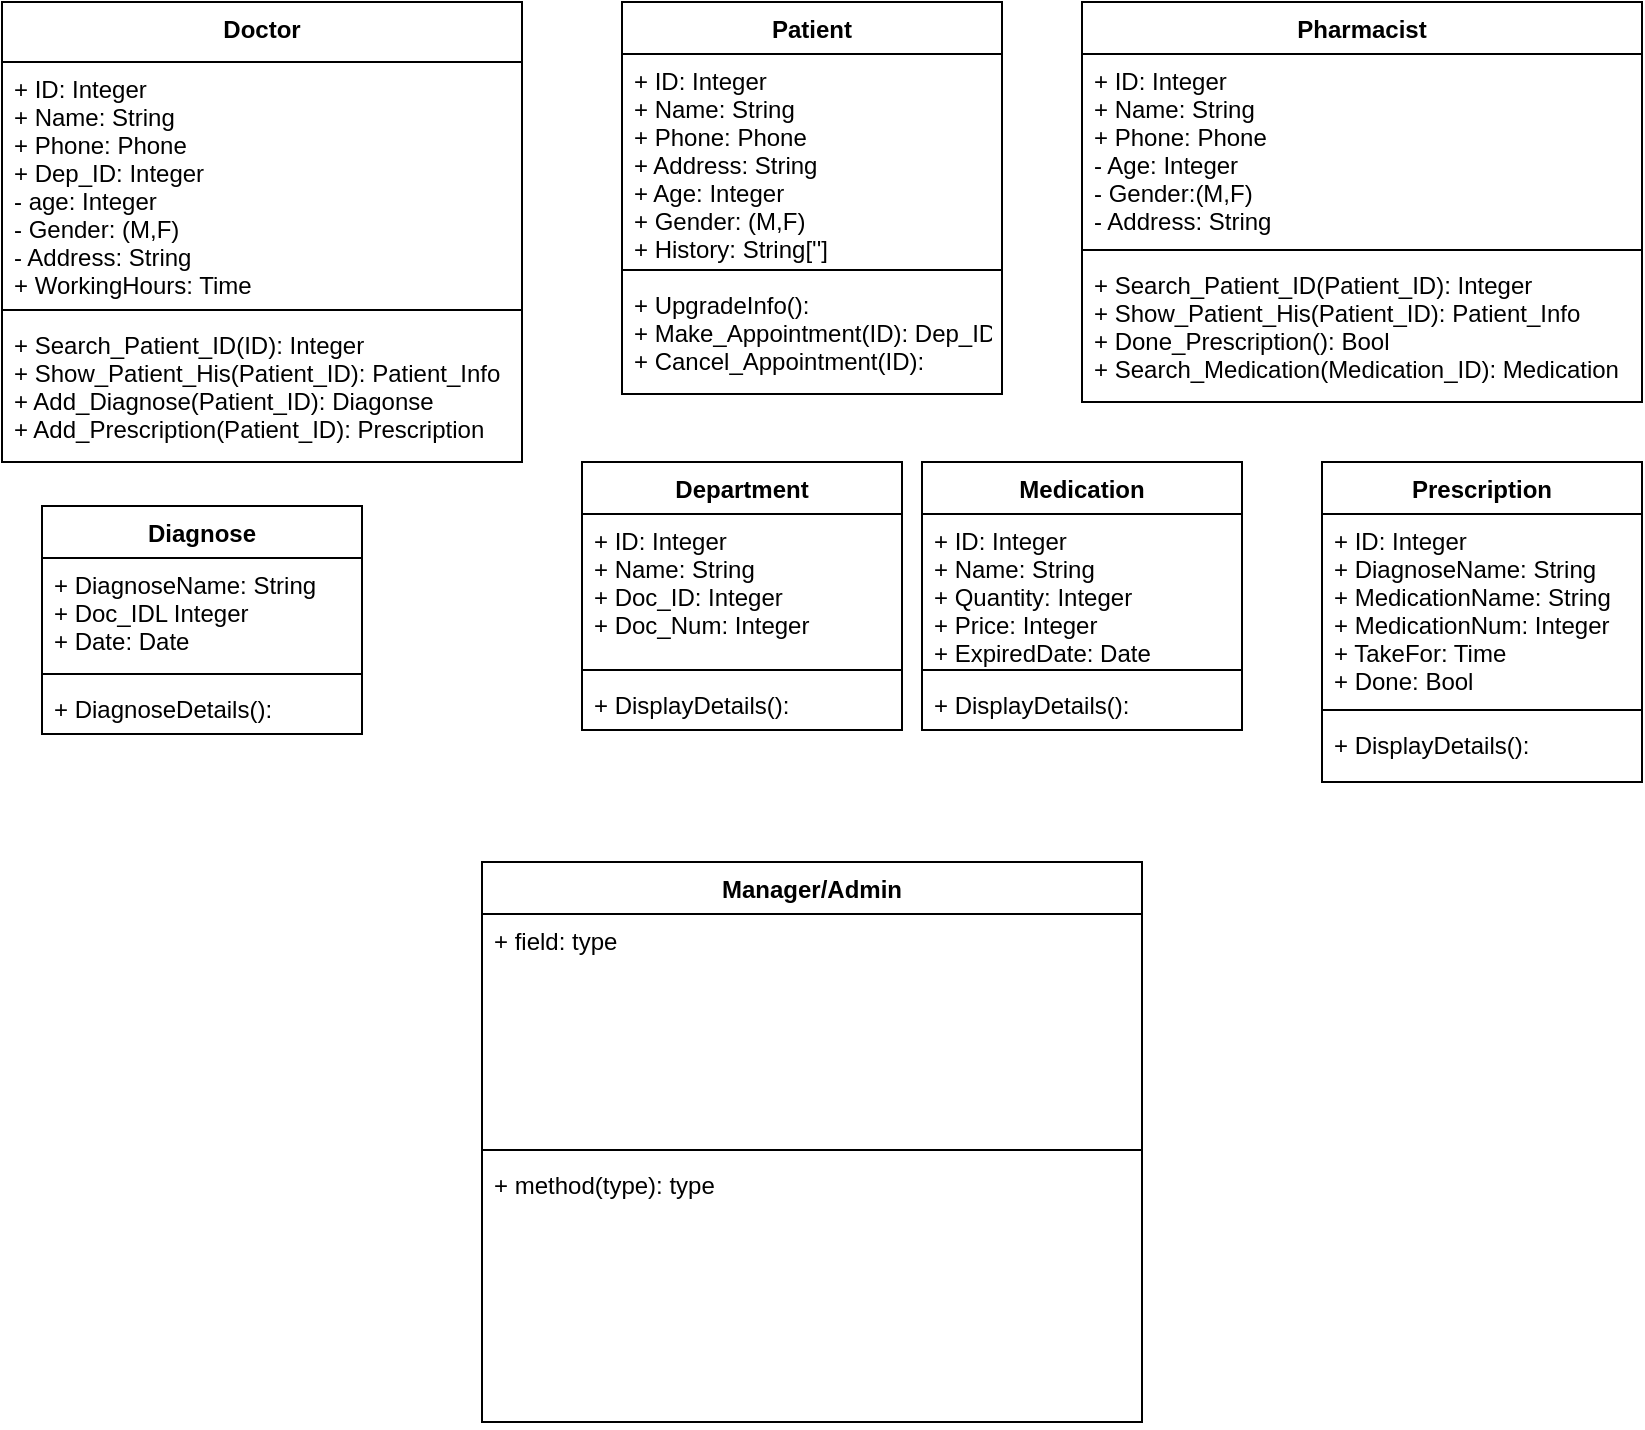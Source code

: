 <mxfile version="14.1.1" type="device"><diagram id="VCpeV3Z46l3NkVlgIs7g" name="Page-1"><mxGraphModel dx="868" dy="450" grid="1" gridSize="10" guides="1" tooltips="1" connect="1" arrows="1" fold="1" page="1" pageScale="1" pageWidth="850" pageHeight="1100" math="0" shadow="0"><root><mxCell id="0"/><mxCell id="1" parent="0"/><mxCell id="OF0ItYNNND9WS8Q6cBZP-2" value="Doctor" style="swimlane;fontStyle=1;align=center;verticalAlign=top;childLayout=stackLayout;horizontal=1;startSize=30;horizontalStack=0;resizeParent=1;resizeParentMax=0;resizeLast=0;collapsible=1;marginBottom=0;" vertex="1" parent="1"><mxGeometry x="10" y="30" width="260" height="230" as="geometry"/></mxCell><mxCell id="OF0ItYNNND9WS8Q6cBZP-3" value="+ ID: Integer&#10;+ Name: String&#10;+ Phone: Phone&#10;+ Dep_ID: Integer&#10;- age: Integer&#10;- Gender: (M,F)&#10;- Address: String&#10;+ WorkingHours: Time" style="text;strokeColor=none;fillColor=none;align=left;verticalAlign=top;spacingLeft=4;spacingRight=4;overflow=hidden;rotatable=0;points=[[0,0.5],[1,0.5]];portConstraint=eastwest;" vertex="1" parent="OF0ItYNNND9WS8Q6cBZP-2"><mxGeometry y="30" width="260" height="120" as="geometry"/></mxCell><mxCell id="OF0ItYNNND9WS8Q6cBZP-4" value="" style="line;strokeWidth=1;fillColor=none;align=left;verticalAlign=middle;spacingTop=-1;spacingLeft=3;spacingRight=3;rotatable=0;labelPosition=right;points=[];portConstraint=eastwest;" vertex="1" parent="OF0ItYNNND9WS8Q6cBZP-2"><mxGeometry y="150" width="260" height="8" as="geometry"/></mxCell><mxCell id="OF0ItYNNND9WS8Q6cBZP-5" value="+ Search_Patient_ID(ID): Integer&#10;+ Show_Patient_His(Patient_ID): Patient_Info&#10;+ Add_Diagnose(Patient_ID): Diagonse&#10;+ Add_Prescription(Patient_ID): Prescription&#10;" style="text;strokeColor=none;fillColor=none;align=left;verticalAlign=top;spacingLeft=4;spacingRight=4;overflow=hidden;rotatable=0;points=[[0,0.5],[1,0.5]];portConstraint=eastwest;" vertex="1" parent="OF0ItYNNND9WS8Q6cBZP-2"><mxGeometry y="158" width="260" height="72" as="geometry"/></mxCell><mxCell id="OF0ItYNNND9WS8Q6cBZP-6" value="Patient" style="swimlane;fontStyle=1;align=center;verticalAlign=top;childLayout=stackLayout;horizontal=1;startSize=26;horizontalStack=0;resizeParent=1;resizeParentMax=0;resizeLast=0;collapsible=1;marginBottom=0;" vertex="1" parent="1"><mxGeometry x="320" y="30" width="190" height="196" as="geometry"/></mxCell><mxCell id="OF0ItYNNND9WS8Q6cBZP-7" value="+ ID: Integer&#10;+ Name: String &#10;+ Phone: Phone&#10;+ Address: String&#10;+ Age: Integer&#10;+ Gender: (M,F)&#10;+ History: String['']" style="text;strokeColor=none;fillColor=none;align=left;verticalAlign=top;spacingLeft=4;spacingRight=4;overflow=hidden;rotatable=0;points=[[0,0.5],[1,0.5]];portConstraint=eastwest;" vertex="1" parent="OF0ItYNNND9WS8Q6cBZP-6"><mxGeometry y="26" width="190" height="104" as="geometry"/></mxCell><mxCell id="OF0ItYNNND9WS8Q6cBZP-8" value="" style="line;strokeWidth=1;fillColor=none;align=left;verticalAlign=middle;spacingTop=-1;spacingLeft=3;spacingRight=3;rotatable=0;labelPosition=right;points=[];portConstraint=eastwest;" vertex="1" parent="OF0ItYNNND9WS8Q6cBZP-6"><mxGeometry y="130" width="190" height="8" as="geometry"/></mxCell><mxCell id="OF0ItYNNND9WS8Q6cBZP-9" value="+ UpgradeInfo(): &#10;+ Make_Appointment(ID): Dep_ID&#10;+ Cancel_Appointment(ID):" style="text;strokeColor=none;fillColor=none;align=left;verticalAlign=top;spacingLeft=4;spacingRight=4;overflow=hidden;rotatable=0;points=[[0,0.5],[1,0.5]];portConstraint=eastwest;" vertex="1" parent="OF0ItYNNND9WS8Q6cBZP-6"><mxGeometry y="138" width="190" height="58" as="geometry"/></mxCell><mxCell id="OF0ItYNNND9WS8Q6cBZP-10" value="Department" style="swimlane;fontStyle=1;align=center;verticalAlign=top;childLayout=stackLayout;horizontal=1;startSize=26;horizontalStack=0;resizeParent=1;resizeParentMax=0;resizeLast=0;collapsible=1;marginBottom=0;" vertex="1" parent="1"><mxGeometry x="300" y="260" width="160" height="134" as="geometry"/></mxCell><mxCell id="OF0ItYNNND9WS8Q6cBZP-11" value="+ ID: Integer&#10;+ Name: String&#10;+ Doc_ID: Integer&#10;+ Doc_Num: Integer" style="text;strokeColor=none;fillColor=none;align=left;verticalAlign=top;spacingLeft=4;spacingRight=4;overflow=hidden;rotatable=0;points=[[0,0.5],[1,0.5]];portConstraint=eastwest;" vertex="1" parent="OF0ItYNNND9WS8Q6cBZP-10"><mxGeometry y="26" width="160" height="74" as="geometry"/></mxCell><mxCell id="OF0ItYNNND9WS8Q6cBZP-12" value="" style="line;strokeWidth=1;fillColor=none;align=left;verticalAlign=middle;spacingTop=-1;spacingLeft=3;spacingRight=3;rotatable=0;labelPosition=right;points=[];portConstraint=eastwest;" vertex="1" parent="OF0ItYNNND9WS8Q6cBZP-10"><mxGeometry y="100" width="160" height="8" as="geometry"/></mxCell><mxCell id="OF0ItYNNND9WS8Q6cBZP-13" value="+ DisplayDetails():" style="text;strokeColor=none;fillColor=none;align=left;verticalAlign=top;spacingLeft=4;spacingRight=4;overflow=hidden;rotatable=0;points=[[0,0.5],[1,0.5]];portConstraint=eastwest;" vertex="1" parent="OF0ItYNNND9WS8Q6cBZP-10"><mxGeometry y="108" width="160" height="26" as="geometry"/></mxCell><mxCell id="OF0ItYNNND9WS8Q6cBZP-14" value="Prescription" style="swimlane;fontStyle=1;align=center;verticalAlign=top;childLayout=stackLayout;horizontal=1;startSize=26;horizontalStack=0;resizeParent=1;resizeParentMax=0;resizeLast=0;collapsible=1;marginBottom=0;" vertex="1" parent="1"><mxGeometry x="670" y="260" width="160" height="160" as="geometry"/></mxCell><mxCell id="OF0ItYNNND9WS8Q6cBZP-15" value="+ ID: Integer&#10;+ DiagnoseName: String&#10;+ MedicationName: String&#10;+ MedicationNum: Integer&#10;+ TakeFor: Time&#10;+ Done: Bool" style="text;strokeColor=none;fillColor=none;align=left;verticalAlign=top;spacingLeft=4;spacingRight=4;overflow=hidden;rotatable=0;points=[[0,0.5],[1,0.5]];portConstraint=eastwest;" vertex="1" parent="OF0ItYNNND9WS8Q6cBZP-14"><mxGeometry y="26" width="160" height="94" as="geometry"/></mxCell><mxCell id="OF0ItYNNND9WS8Q6cBZP-16" value="" style="line;strokeWidth=1;fillColor=none;align=left;verticalAlign=middle;spacingTop=-1;spacingLeft=3;spacingRight=3;rotatable=0;labelPosition=right;points=[];portConstraint=eastwest;" vertex="1" parent="OF0ItYNNND9WS8Q6cBZP-14"><mxGeometry y="120" width="160" height="8" as="geometry"/></mxCell><mxCell id="OF0ItYNNND9WS8Q6cBZP-17" value="+ DisplayDetails():&#10;" style="text;strokeColor=none;fillColor=none;align=left;verticalAlign=top;spacingLeft=4;spacingRight=4;overflow=hidden;rotatable=0;points=[[0,0.5],[1,0.5]];portConstraint=eastwest;" vertex="1" parent="OF0ItYNNND9WS8Q6cBZP-14"><mxGeometry y="128" width="160" height="32" as="geometry"/></mxCell><mxCell id="OF0ItYNNND9WS8Q6cBZP-18" value="Pharmacist" style="swimlane;fontStyle=1;align=center;verticalAlign=top;childLayout=stackLayout;horizontal=1;startSize=26;horizontalStack=0;resizeParent=1;resizeParentMax=0;resizeLast=0;collapsible=1;marginBottom=0;" vertex="1" parent="1"><mxGeometry x="550" y="30" width="280" height="200" as="geometry"/></mxCell><mxCell id="OF0ItYNNND9WS8Q6cBZP-19" value="+ ID: Integer&#10;+ Name: String&#10;+ Phone: Phone&#10;- Age: Integer&#10;- Gender:(M,F)&#10;- Address: String" style="text;strokeColor=none;fillColor=none;align=left;verticalAlign=top;spacingLeft=4;spacingRight=4;overflow=hidden;rotatable=0;points=[[0,0.5],[1,0.5]];portConstraint=eastwest;" vertex="1" parent="OF0ItYNNND9WS8Q6cBZP-18"><mxGeometry y="26" width="280" height="94" as="geometry"/></mxCell><mxCell id="OF0ItYNNND9WS8Q6cBZP-20" value="" style="line;strokeWidth=1;fillColor=none;align=left;verticalAlign=middle;spacingTop=-1;spacingLeft=3;spacingRight=3;rotatable=0;labelPosition=right;points=[];portConstraint=eastwest;" vertex="1" parent="OF0ItYNNND9WS8Q6cBZP-18"><mxGeometry y="120" width="280" height="8" as="geometry"/></mxCell><mxCell id="OF0ItYNNND9WS8Q6cBZP-21" value="+ Search_Patient_ID(Patient_ID): Integer&#10;+ Show_Patient_His(Patient_ID): Patient_Info&#10;+ Done_Prescription(): Bool&#10;+ Search_Medication(Medication_ID): Medication" style="text;strokeColor=none;fillColor=none;align=left;verticalAlign=top;spacingLeft=4;spacingRight=4;overflow=hidden;rotatable=0;points=[[0,0.5],[1,0.5]];portConstraint=eastwest;" vertex="1" parent="OF0ItYNNND9WS8Q6cBZP-18"><mxGeometry y="128" width="280" height="72" as="geometry"/></mxCell><mxCell id="OF0ItYNNND9WS8Q6cBZP-22" value="Medication" style="swimlane;fontStyle=1;align=center;verticalAlign=top;childLayout=stackLayout;horizontal=1;startSize=26;horizontalStack=0;resizeParent=1;resizeParentMax=0;resizeLast=0;collapsible=1;marginBottom=0;" vertex="1" parent="1"><mxGeometry x="470" y="260" width="160" height="134" as="geometry"/></mxCell><mxCell id="OF0ItYNNND9WS8Q6cBZP-23" value="+ ID: Integer&#10;+ Name: String&#10;+ Quantity: Integer&#10;+ Price: Integer&#10;+ ExpiredDate: Date" style="text;strokeColor=none;fillColor=none;align=left;verticalAlign=top;spacingLeft=4;spacingRight=4;overflow=hidden;rotatable=0;points=[[0,0.5],[1,0.5]];portConstraint=eastwest;" vertex="1" parent="OF0ItYNNND9WS8Q6cBZP-22"><mxGeometry y="26" width="160" height="74" as="geometry"/></mxCell><mxCell id="OF0ItYNNND9WS8Q6cBZP-24" value="" style="line;strokeWidth=1;fillColor=none;align=left;verticalAlign=middle;spacingTop=-1;spacingLeft=3;spacingRight=3;rotatable=0;labelPosition=right;points=[];portConstraint=eastwest;" vertex="1" parent="OF0ItYNNND9WS8Q6cBZP-22"><mxGeometry y="100" width="160" height="8" as="geometry"/></mxCell><mxCell id="OF0ItYNNND9WS8Q6cBZP-25" value="+ DisplayDetails():" style="text;strokeColor=none;fillColor=none;align=left;verticalAlign=top;spacingLeft=4;spacingRight=4;overflow=hidden;rotatable=0;points=[[0,0.5],[1,0.5]];portConstraint=eastwest;" vertex="1" parent="OF0ItYNNND9WS8Q6cBZP-22"><mxGeometry y="108" width="160" height="26" as="geometry"/></mxCell><mxCell id="OF0ItYNNND9WS8Q6cBZP-26" value="Diagnose" style="swimlane;fontStyle=1;align=center;verticalAlign=top;childLayout=stackLayout;horizontal=1;startSize=26;horizontalStack=0;resizeParent=1;resizeParentMax=0;resizeLast=0;collapsible=1;marginBottom=0;" vertex="1" parent="1"><mxGeometry x="30" y="282" width="160" height="114" as="geometry"/></mxCell><mxCell id="OF0ItYNNND9WS8Q6cBZP-27" value="+ DiagnoseName: String&#10;+ Doc_IDL Integer&#10;+ Date: Date" style="text;strokeColor=none;fillColor=none;align=left;verticalAlign=top;spacingLeft=4;spacingRight=4;overflow=hidden;rotatable=0;points=[[0,0.5],[1,0.5]];portConstraint=eastwest;" vertex="1" parent="OF0ItYNNND9WS8Q6cBZP-26"><mxGeometry y="26" width="160" height="54" as="geometry"/></mxCell><mxCell id="OF0ItYNNND9WS8Q6cBZP-28" value="" style="line;strokeWidth=1;fillColor=none;align=left;verticalAlign=middle;spacingTop=-1;spacingLeft=3;spacingRight=3;rotatable=0;labelPosition=right;points=[];portConstraint=eastwest;" vertex="1" parent="OF0ItYNNND9WS8Q6cBZP-26"><mxGeometry y="80" width="160" height="8" as="geometry"/></mxCell><mxCell id="OF0ItYNNND9WS8Q6cBZP-29" value="+ DiagnoseDetails():" style="text;strokeColor=none;fillColor=none;align=left;verticalAlign=top;spacingLeft=4;spacingRight=4;overflow=hidden;rotatable=0;points=[[0,0.5],[1,0.5]];portConstraint=eastwest;" vertex="1" parent="OF0ItYNNND9WS8Q6cBZP-26"><mxGeometry y="88" width="160" height="26" as="geometry"/></mxCell><mxCell id="OF0ItYNNND9WS8Q6cBZP-30" value="Manager/Admin" style="swimlane;fontStyle=1;align=center;verticalAlign=top;childLayout=stackLayout;horizontal=1;startSize=26;horizontalStack=0;resizeParent=1;resizeParentMax=0;resizeLast=0;collapsible=1;marginBottom=0;" vertex="1" parent="1"><mxGeometry x="250" y="460" width="330" height="280" as="geometry"/></mxCell><mxCell id="OF0ItYNNND9WS8Q6cBZP-34" value="+ field: type" style="text;strokeColor=none;fillColor=none;align=left;verticalAlign=top;spacingLeft=4;spacingRight=4;overflow=hidden;rotatable=0;points=[[0,0.5],[1,0.5]];portConstraint=eastwest;" vertex="1" parent="OF0ItYNNND9WS8Q6cBZP-30"><mxGeometry y="26" width="330" height="114" as="geometry"/></mxCell><mxCell id="OF0ItYNNND9WS8Q6cBZP-32" value="" style="line;strokeWidth=1;fillColor=none;align=left;verticalAlign=middle;spacingTop=-1;spacingLeft=3;spacingRight=3;rotatable=0;labelPosition=right;points=[];portConstraint=eastwest;" vertex="1" parent="OF0ItYNNND9WS8Q6cBZP-30"><mxGeometry y="140" width="330" height="8" as="geometry"/></mxCell><mxCell id="OF0ItYNNND9WS8Q6cBZP-33" value="+ method(type): type" style="text;strokeColor=none;fillColor=none;align=left;verticalAlign=top;spacingLeft=4;spacingRight=4;overflow=hidden;rotatable=0;points=[[0,0.5],[1,0.5]];portConstraint=eastwest;" vertex="1" parent="OF0ItYNNND9WS8Q6cBZP-30"><mxGeometry y="148" width="330" height="132" as="geometry"/></mxCell></root></mxGraphModel></diagram></mxfile>